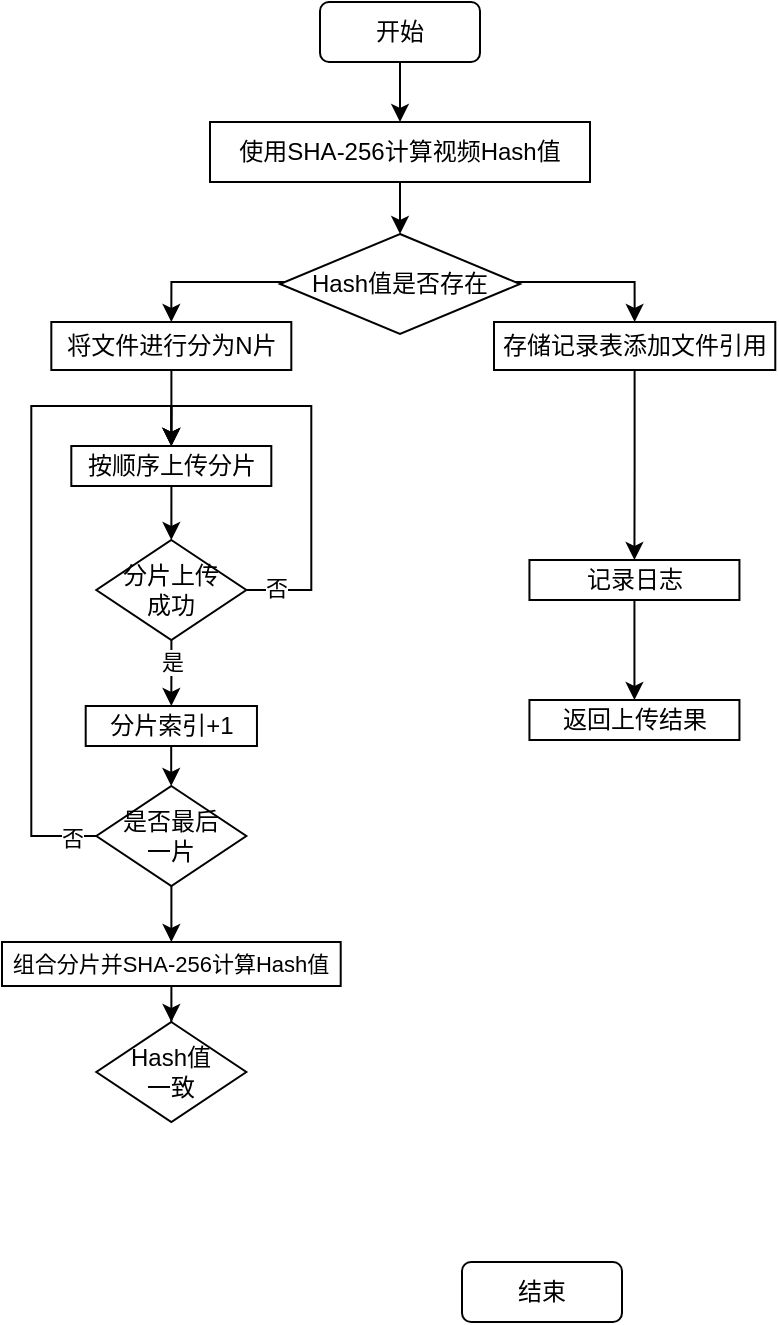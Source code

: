 <mxfile version="26.0.14">
  <diagram name="第 1 页" id="hvfTpmLWFQ4rX_9oERoe">
    <mxGraphModel dx="323" dy="214" grid="1" gridSize="10" guides="1" tooltips="1" connect="1" arrows="1" fold="1" page="1" pageScale="1" pageWidth="827" pageHeight="1169" math="0" shadow="0">
      <root>
        <mxCell id="0" />
        <mxCell id="1" parent="0" />
        <mxCell id="FwiGgOwcliV5bMdkkI5m-4" style="edgeStyle=orthogonalEdgeStyle;rounded=0;orthogonalLoop=1;jettySize=auto;html=1;entryX=0.5;entryY=0;entryDx=0;entryDy=0;" edge="1" parent="1" source="FwiGgOwcliV5bMdkkI5m-1" target="FwiGgOwcliV5bMdkkI5m-2">
          <mxGeometry relative="1" as="geometry" />
        </mxCell>
        <mxCell id="FwiGgOwcliV5bMdkkI5m-1" value="开始" style="rounded=1;whiteSpace=wrap;html=1;" vertex="1" parent="1">
          <mxGeometry x="359" y="90" width="80" height="30" as="geometry" />
        </mxCell>
        <mxCell id="FwiGgOwcliV5bMdkkI5m-5" style="edgeStyle=orthogonalEdgeStyle;rounded=0;orthogonalLoop=1;jettySize=auto;html=1;entryX=0.5;entryY=0;entryDx=0;entryDy=0;" edge="1" parent="1" source="FwiGgOwcliV5bMdkkI5m-2" target="FwiGgOwcliV5bMdkkI5m-3">
          <mxGeometry relative="1" as="geometry" />
        </mxCell>
        <mxCell id="FwiGgOwcliV5bMdkkI5m-2" value="使用SHA-256计算视频Hash值" style="rounded=0;whiteSpace=wrap;html=1;" vertex="1" parent="1">
          <mxGeometry x="304" y="150" width="190" height="30" as="geometry" />
        </mxCell>
        <mxCell id="FwiGgOwcliV5bMdkkI5m-56" style="edgeStyle=orthogonalEdgeStyle;rounded=0;orthogonalLoop=1;jettySize=auto;html=1;entryX=0.5;entryY=0;entryDx=0;entryDy=0;" edge="1" parent="1" source="FwiGgOwcliV5bMdkkI5m-3" target="FwiGgOwcliV5bMdkkI5m-11">
          <mxGeometry relative="1" as="geometry">
            <Array as="points">
              <mxPoint x="285" y="230" />
            </Array>
          </mxGeometry>
        </mxCell>
        <mxCell id="FwiGgOwcliV5bMdkkI5m-59" style="edgeStyle=orthogonalEdgeStyle;rounded=0;orthogonalLoop=1;jettySize=auto;html=1;entryX=0.5;entryY=0;entryDx=0;entryDy=0;" edge="1" parent="1" source="FwiGgOwcliV5bMdkkI5m-3" target="FwiGgOwcliV5bMdkkI5m-7">
          <mxGeometry relative="1" as="geometry">
            <Array as="points">
              <mxPoint x="517" y="230" />
            </Array>
          </mxGeometry>
        </mxCell>
        <mxCell id="FwiGgOwcliV5bMdkkI5m-3" value="Hash值是否存在" style="rhombus;whiteSpace=wrap;html=1;" vertex="1" parent="1">
          <mxGeometry x="339" y="206" width="120" height="50" as="geometry" />
        </mxCell>
        <mxCell id="FwiGgOwcliV5bMdkkI5m-10" style="edgeStyle=orthogonalEdgeStyle;rounded=0;orthogonalLoop=1;jettySize=auto;html=1;entryX=0.5;entryY=0;entryDx=0;entryDy=0;" edge="1" parent="1" source="FwiGgOwcliV5bMdkkI5m-7" target="FwiGgOwcliV5bMdkkI5m-8">
          <mxGeometry relative="1" as="geometry" />
        </mxCell>
        <mxCell id="FwiGgOwcliV5bMdkkI5m-7" value="存储记录表&lt;span style=&quot;background-color: transparent; color: light-dark(rgb(0, 0, 0), rgb(255, 255, 255));&quot;&gt;添加文件引用&lt;/span&gt;" style="rounded=0;whiteSpace=wrap;html=1;" vertex="1" parent="1">
          <mxGeometry x="446" y="250" width="140.64" height="24" as="geometry" />
        </mxCell>
        <mxCell id="FwiGgOwcliV5bMdkkI5m-50" style="edgeStyle=orthogonalEdgeStyle;rounded=0;orthogonalLoop=1;jettySize=auto;html=1;entryX=0.5;entryY=0;entryDx=0;entryDy=0;" edge="1" parent="1" source="FwiGgOwcliV5bMdkkI5m-8" target="FwiGgOwcliV5bMdkkI5m-46">
          <mxGeometry relative="1" as="geometry" />
        </mxCell>
        <mxCell id="FwiGgOwcliV5bMdkkI5m-8" value="记录日志" style="rounded=0;whiteSpace=wrap;html=1;" vertex="1" parent="1">
          <mxGeometry x="463.72" y="369" width="105" height="20" as="geometry" />
        </mxCell>
        <mxCell id="FwiGgOwcliV5bMdkkI5m-39" value="结束" style="rounded=1;whiteSpace=wrap;html=1;" vertex="1" parent="1">
          <mxGeometry x="430" y="720" width="80" height="30" as="geometry" />
        </mxCell>
        <mxCell id="FwiGgOwcliV5bMdkkI5m-46" value="返回上传结果" style="rounded=0;whiteSpace=wrap;html=1;" vertex="1" parent="1">
          <mxGeometry x="463.72" y="439" width="105" height="20" as="geometry" />
        </mxCell>
        <mxCell id="FwiGgOwcliV5bMdkkI5m-55" value="" style="group" vertex="1" connectable="0" parent="1">
          <mxGeometry x="200.0" y="250" width="169.35" height="400" as="geometry" />
        </mxCell>
        <mxCell id="FwiGgOwcliV5bMdkkI5m-14" style="edgeStyle=orthogonalEdgeStyle;rounded=0;orthogonalLoop=1;jettySize=auto;html=1;entryX=0.5;entryY=0;entryDx=0;entryDy=0;" edge="1" parent="FwiGgOwcliV5bMdkkI5m-55" source="FwiGgOwcliV5bMdkkI5m-11" target="FwiGgOwcliV5bMdkkI5m-13">
          <mxGeometry relative="1" as="geometry" />
        </mxCell>
        <mxCell id="FwiGgOwcliV5bMdkkI5m-11" value="将文件进行分为N片" style="rounded=0;whiteSpace=wrap;html=1;" vertex="1" parent="FwiGgOwcliV5bMdkkI5m-55">
          <mxGeometry x="24.66" width="120" height="24" as="geometry" />
        </mxCell>
        <mxCell id="FwiGgOwcliV5bMdkkI5m-16" style="edgeStyle=orthogonalEdgeStyle;rounded=0;orthogonalLoop=1;jettySize=auto;html=1;entryX=0.5;entryY=0;entryDx=0;entryDy=0;" edge="1" parent="FwiGgOwcliV5bMdkkI5m-55" source="FwiGgOwcliV5bMdkkI5m-13" target="FwiGgOwcliV5bMdkkI5m-15">
          <mxGeometry relative="1" as="geometry" />
        </mxCell>
        <mxCell id="FwiGgOwcliV5bMdkkI5m-13" value="按顺序上传分片" style="rounded=0;whiteSpace=wrap;html=1;" vertex="1" parent="FwiGgOwcliV5bMdkkI5m-55">
          <mxGeometry x="34.66" y="62" width="100" height="20" as="geometry" />
        </mxCell>
        <mxCell id="FwiGgOwcliV5bMdkkI5m-25" style="edgeStyle=orthogonalEdgeStyle;rounded=0;orthogonalLoop=1;jettySize=auto;html=1;entryX=0.5;entryY=0;entryDx=0;entryDy=0;" edge="1" parent="FwiGgOwcliV5bMdkkI5m-55" source="FwiGgOwcliV5bMdkkI5m-15" target="FwiGgOwcliV5bMdkkI5m-24">
          <mxGeometry relative="1" as="geometry" />
        </mxCell>
        <mxCell id="FwiGgOwcliV5bMdkkI5m-29" value="是" style="edgeLabel;html=1;align=center;verticalAlign=middle;resizable=0;points=[];" vertex="1" connectable="0" parent="FwiGgOwcliV5bMdkkI5m-25">
          <mxGeometry x="0.188" relative="1" as="geometry">
            <mxPoint y="-3" as="offset" />
          </mxGeometry>
        </mxCell>
        <mxCell id="FwiGgOwcliV5bMdkkI5m-27" style="edgeStyle=orthogonalEdgeStyle;rounded=0;orthogonalLoop=1;jettySize=auto;html=1;entryX=0.5;entryY=0;entryDx=0;entryDy=0;" edge="1" parent="FwiGgOwcliV5bMdkkI5m-55" source="FwiGgOwcliV5bMdkkI5m-15" target="FwiGgOwcliV5bMdkkI5m-13">
          <mxGeometry relative="1" as="geometry">
            <Array as="points">
              <mxPoint x="154.66" y="134" />
              <mxPoint x="154.66" y="42" />
              <mxPoint x="84.66" y="42" />
            </Array>
          </mxGeometry>
        </mxCell>
        <mxCell id="FwiGgOwcliV5bMdkkI5m-28" value="否" style="edgeLabel;html=1;align=center;verticalAlign=middle;resizable=0;points=[];" vertex="1" connectable="0" parent="FwiGgOwcliV5bMdkkI5m-27">
          <mxGeometry x="-0.864" y="1" relative="1" as="geometry">
            <mxPoint as="offset" />
          </mxGeometry>
        </mxCell>
        <mxCell id="FwiGgOwcliV5bMdkkI5m-15" value="分片上传&lt;div&gt;成功&lt;/div&gt;" style="rhombus;whiteSpace=wrap;html=1;" vertex="1" parent="FwiGgOwcliV5bMdkkI5m-55">
          <mxGeometry x="47.16" y="109" width="75" height="50" as="geometry" />
        </mxCell>
        <mxCell id="FwiGgOwcliV5bMdkkI5m-30" style="edgeStyle=orthogonalEdgeStyle;rounded=0;orthogonalLoop=1;jettySize=auto;html=1;entryX=0.5;entryY=0;entryDx=0;entryDy=0;" edge="1" parent="FwiGgOwcliV5bMdkkI5m-55" source="FwiGgOwcliV5bMdkkI5m-21" target="FwiGgOwcliV5bMdkkI5m-13">
          <mxGeometry relative="1" as="geometry">
            <Array as="points">
              <mxPoint x="14.66" y="257" />
              <mxPoint x="14.66" y="42" />
              <mxPoint x="84.66" y="42" />
            </Array>
          </mxGeometry>
        </mxCell>
        <mxCell id="FwiGgOwcliV5bMdkkI5m-31" value="否" style="edgeLabel;html=1;align=center;verticalAlign=middle;resizable=0;points=[];" vertex="1" connectable="0" parent="FwiGgOwcliV5bMdkkI5m-30">
          <mxGeometry x="-0.93" y="1" relative="1" as="geometry">
            <mxPoint as="offset" />
          </mxGeometry>
        </mxCell>
        <mxCell id="FwiGgOwcliV5bMdkkI5m-35" style="edgeStyle=orthogonalEdgeStyle;rounded=0;orthogonalLoop=1;jettySize=auto;html=1;entryX=0.5;entryY=0;entryDx=0;entryDy=0;" edge="1" parent="FwiGgOwcliV5bMdkkI5m-55" source="FwiGgOwcliV5bMdkkI5m-21" target="FwiGgOwcliV5bMdkkI5m-33">
          <mxGeometry relative="1" as="geometry" />
        </mxCell>
        <mxCell id="FwiGgOwcliV5bMdkkI5m-21" value="是否最后&lt;div&gt;一片&lt;/div&gt;" style="rhombus;whiteSpace=wrap;html=1;" vertex="1" parent="FwiGgOwcliV5bMdkkI5m-55">
          <mxGeometry x="47.17" y="232" width="75" height="50" as="geometry" />
        </mxCell>
        <mxCell id="FwiGgOwcliV5bMdkkI5m-26" style="edgeStyle=orthogonalEdgeStyle;rounded=0;orthogonalLoop=1;jettySize=auto;html=1;entryX=0.5;entryY=0;entryDx=0;entryDy=0;" edge="1" parent="FwiGgOwcliV5bMdkkI5m-55" source="FwiGgOwcliV5bMdkkI5m-24" target="FwiGgOwcliV5bMdkkI5m-21">
          <mxGeometry relative="1" as="geometry" />
        </mxCell>
        <mxCell id="FwiGgOwcliV5bMdkkI5m-24" value="分片索引+1" style="rounded=0;whiteSpace=wrap;html=1;" vertex="1" parent="FwiGgOwcliV5bMdkkI5m-55">
          <mxGeometry x="41.85" y="192" width="85.63" height="20" as="geometry" />
        </mxCell>
        <mxCell id="FwiGgOwcliV5bMdkkI5m-52" style="edgeStyle=orthogonalEdgeStyle;rounded=0;orthogonalLoop=1;jettySize=auto;html=1;entryX=0.5;entryY=0;entryDx=0;entryDy=0;" edge="1" parent="FwiGgOwcliV5bMdkkI5m-55" source="FwiGgOwcliV5bMdkkI5m-33" target="FwiGgOwcliV5bMdkkI5m-34">
          <mxGeometry relative="1" as="geometry" />
        </mxCell>
        <mxCell id="FwiGgOwcliV5bMdkkI5m-33" value="组合分片并SHA-256计算Hash值" style="rounded=0;whiteSpace=wrap;html=1;fontSize=11;" vertex="1" parent="FwiGgOwcliV5bMdkkI5m-55">
          <mxGeometry y="310" width="169.35" height="22" as="geometry" />
        </mxCell>
        <mxCell id="FwiGgOwcliV5bMdkkI5m-34" value="Hash值&lt;div&gt;一致&lt;/div&gt;" style="rhombus;whiteSpace=wrap;html=1;" vertex="1" parent="FwiGgOwcliV5bMdkkI5m-55">
          <mxGeometry x="47.17" y="350" width="75" height="50" as="geometry" />
        </mxCell>
      </root>
    </mxGraphModel>
  </diagram>
</mxfile>
